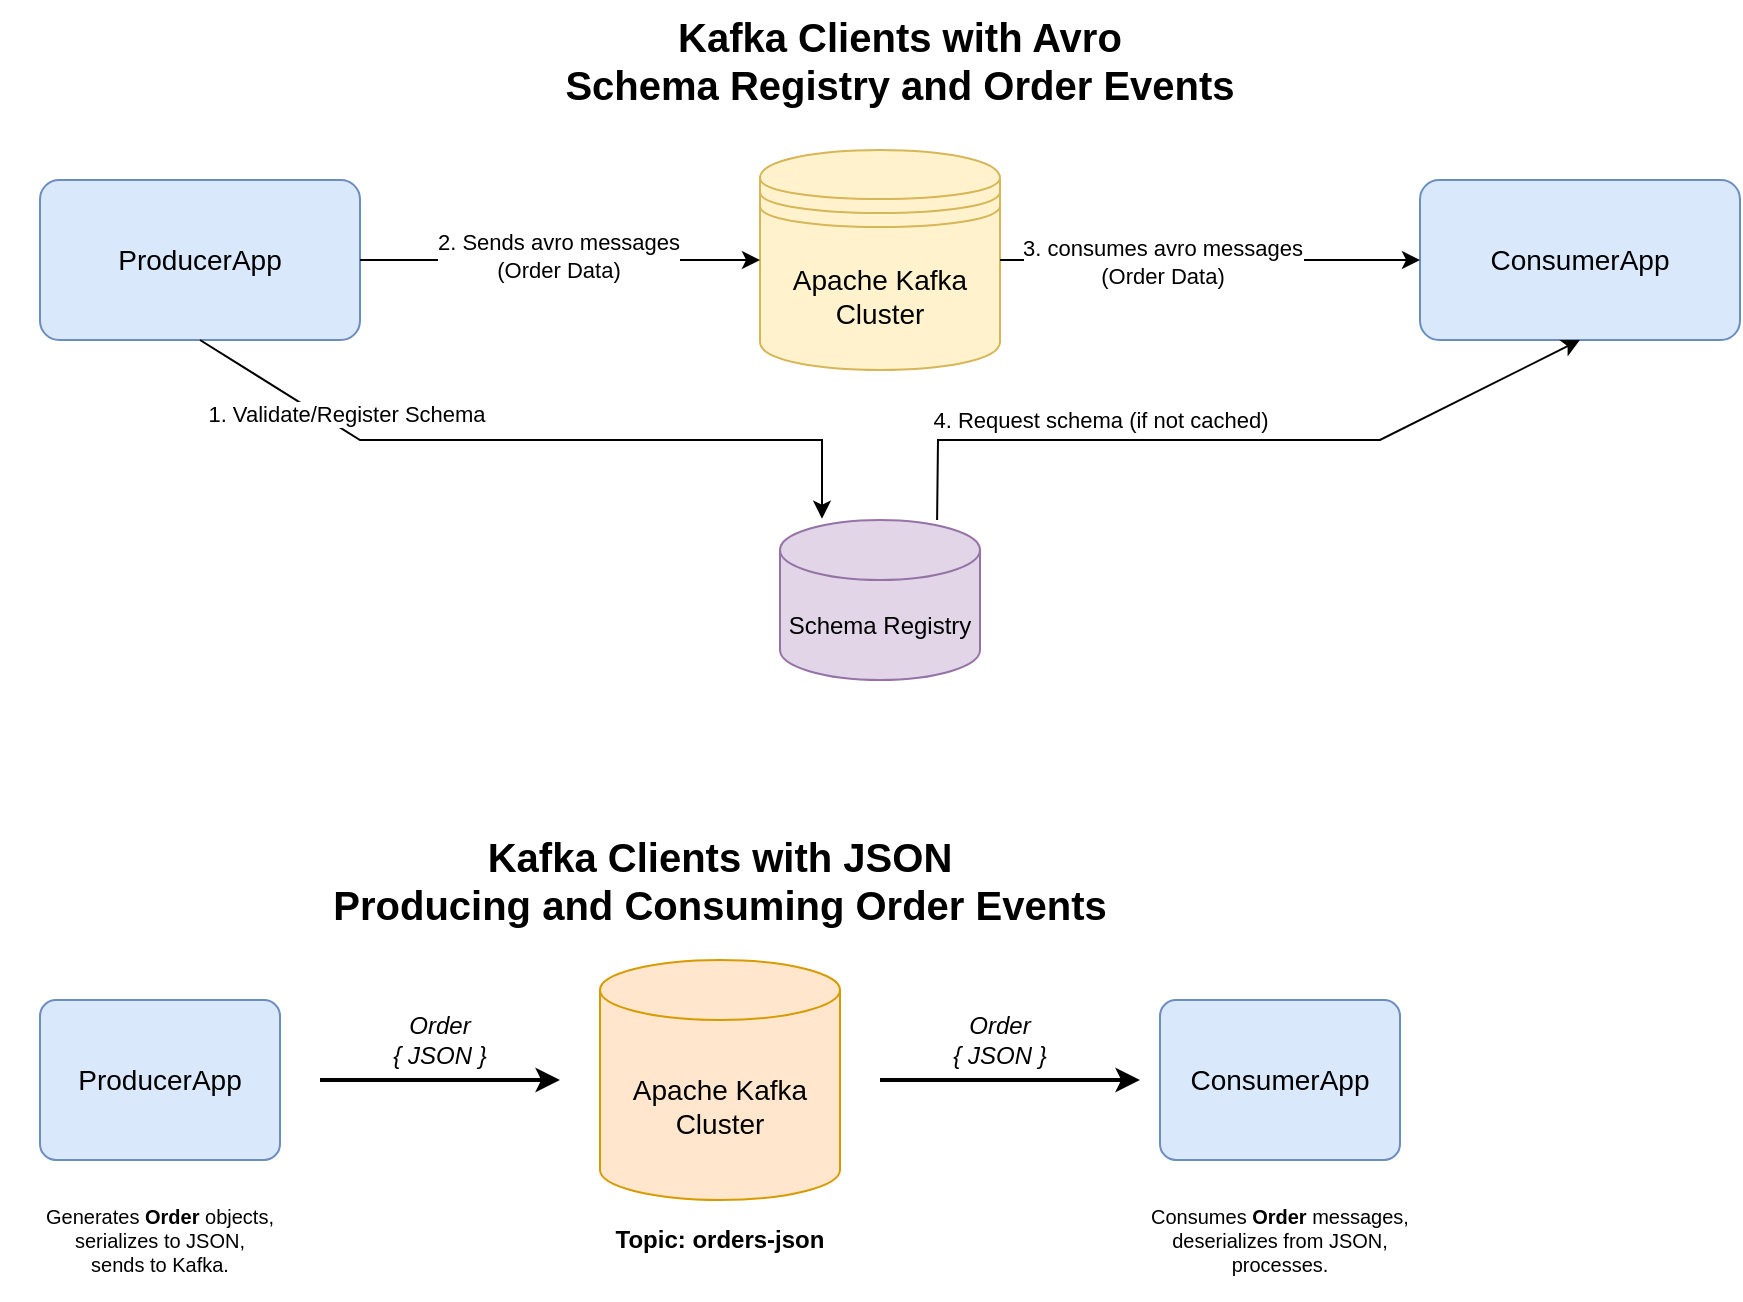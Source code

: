 <mxfile>
    <diagram id="kaDSRoGmf5ZaQqYn9ZpJ" name="Page-1">
        <mxGraphModel dx="1074" dy="899" grid="0" gridSize="10" guides="1" tooltips="1" connect="1" arrows="1" fold="1" page="1" pageScale="1" pageWidth="3300" pageHeight="4681" math="0" shadow="0">
            <root>
                <mxCell id="0"/>
                <mxCell id="1" parent="0"/>
                <mxCell id="PObQ90E0Y6O0iQnI_uE_-1" value="&lt;span style=&quot;color: rgb(0, 0, 0); font-size: 14px;&quot;&gt;ProducerApp&lt;/span&gt;" style="rounded=1;whiteSpace=wrap;html=1;fillColor=#dae8fc;strokeColor=#6c8ebf;arcSize=12;" parent="1" vertex="1">
                    <mxGeometry x="100" y="180" width="160" height="80" as="geometry"/>
                </mxCell>
                <mxCell id="PObQ90E0Y6O0iQnI_uE_-2" value="&lt;span style=&quot;color: rgb(0, 0, 0); font-size: 14px;&quot;&gt;ConsumerApp&lt;/span&gt;" style="rounded=1;whiteSpace=wrap;html=1;fillColor=#dae8fc;strokeColor=#6c8ebf;arcSize=12;" parent="1" vertex="1">
                    <mxGeometry x="790" y="180" width="160" height="80" as="geometry"/>
                </mxCell>
                <mxCell id="PObQ90E0Y6O0iQnI_uE_-4" value="&lt;span style=&quot;color: rgb(0, 0, 0); font-size: 14px;&quot;&gt;Apache Kafka Cluster&lt;/span&gt;" style="shape=datastore;whiteSpace=wrap;html=1;fillColor=#fff2cc;strokeColor=#d6b656;" parent="1" vertex="1">
                    <mxGeometry x="460" y="165" width="120" height="110" as="geometry"/>
                </mxCell>
                <mxCell id="PObQ90E0Y6O0iQnI_uE_-5" value="" style="endArrow=classic;html=1;rounded=0;entryX=0;entryY=0.5;entryDx=0;entryDy=0;exitX=1;exitY=0.5;exitDx=0;exitDy=0;" parent="1" source="PObQ90E0Y6O0iQnI_uE_-1" target="PObQ90E0Y6O0iQnI_uE_-4" edge="1">
                    <mxGeometry width="50" height="50" relative="1" as="geometry">
                        <mxPoint x="350" y="250" as="sourcePoint"/>
                        <mxPoint x="470" y="210" as="targetPoint"/>
                    </mxGeometry>
                </mxCell>
                <mxCell id="PObQ90E0Y6O0iQnI_uE_-6" value="2. Sends avro messages&lt;br&gt;(Order Data)" style="edgeLabel;html=1;align=center;verticalAlign=middle;resizable=0;points=[];" parent="PObQ90E0Y6O0iQnI_uE_-5" vertex="1" connectable="0">
                    <mxGeometry x="-0.016" y="2" relative="1" as="geometry">
                        <mxPoint as="offset"/>
                    </mxGeometry>
                </mxCell>
                <mxCell id="PObQ90E0Y6O0iQnI_uE_-7" value="" style="endArrow=classic;html=1;rounded=0;entryX=0;entryY=0.5;entryDx=0;entryDy=0;exitX=1;exitY=0.5;exitDx=0;exitDy=0;" parent="1" source="PObQ90E0Y6O0iQnI_uE_-4" target="PObQ90E0Y6O0iQnI_uE_-2" edge="1">
                    <mxGeometry width="50" height="50" relative="1" as="geometry">
                        <mxPoint x="590" y="250" as="sourcePoint"/>
                        <mxPoint x="700" y="210" as="targetPoint"/>
                    </mxGeometry>
                </mxCell>
                <mxCell id="PObQ90E0Y6O0iQnI_uE_-8" value="3. consumes avro messages&lt;br&gt;(Order Data)" style="edgeLabel;html=1;align=center;verticalAlign=middle;resizable=0;points=[];" parent="PObQ90E0Y6O0iQnI_uE_-7" vertex="1" connectable="0">
                    <mxGeometry x="-0.234" y="-1" relative="1" as="geometry">
                        <mxPoint as="offset"/>
                    </mxGeometry>
                </mxCell>
                <mxCell id="PObQ90E0Y6O0iQnI_uE_-9" value="Schema Registry" style="shape=cylinder3;whiteSpace=wrap;html=1;boundedLbl=1;backgroundOutline=1;size=15;fillColor=#e1d5e7;strokeColor=#9673a6;" parent="1" vertex="1">
                    <mxGeometry x="470" y="350" width="100" height="80" as="geometry"/>
                </mxCell>
                <mxCell id="PObQ90E0Y6O0iQnI_uE_-10" value="" style="endArrow=classic;html=1;rounded=0;exitX=0.5;exitY=1;exitDx=0;exitDy=0;entryX=0.21;entryY=-0.008;entryDx=0;entryDy=0;entryPerimeter=0;" parent="1" source="PObQ90E0Y6O0iQnI_uE_-1" target="PObQ90E0Y6O0iQnI_uE_-9" edge="1">
                    <mxGeometry width="50" height="50" relative="1" as="geometry">
                        <mxPoint x="270" y="260" as="sourcePoint"/>
                        <mxPoint x="480" y="10" as="targetPoint"/>
                        <Array as="points">
                            <mxPoint x="260" y="310"/>
                            <mxPoint x="491" y="310"/>
                        </Array>
                    </mxGeometry>
                </mxCell>
                <mxCell id="PObQ90E0Y6O0iQnI_uE_-11" value="1. Validate/Register Schema" style="edgeLabel;html=1;align=center;verticalAlign=middle;resizable=0;points=[];" parent="PObQ90E0Y6O0iQnI_uE_-10" vertex="1" connectable="0">
                    <mxGeometry x="-0.524" y="-1" relative="1" as="geometry">
                        <mxPoint y="-10" as="offset"/>
                    </mxGeometry>
                </mxCell>
                <mxCell id="PObQ90E0Y6O0iQnI_uE_-12" value="" style="endArrow=classic;html=1;rounded=0;exitX=0.79;exitY=-0.008;exitDx=0;entryDy=0;entryPerimeter=0;entryX=0.5;entryY=1;entryDx=0;entryDy=0;" parent="1" source="PObQ90E0Y6O0iQnI_uE_-9" target="PObQ90E0Y6O0iQnI_uE_-2" edge="1">
                    <mxGeometry width="50" height="50" relative="1" as="geometry">
                        <mxPoint x="630" y="360" as="sourcePoint"/>
                        <mxPoint x="780" y="260" as="targetPoint"/>
                        <Array as="points">
                            <mxPoint x="549" y="310"/>
                            <mxPoint x="770" y="310"/>
                        </Array>
                    </mxGeometry>
                </mxCell>
                <mxCell id="PObQ90E0Y6O0iQnI_uE_-13" value="4. Request schema (if not cached)" style="edgeLabel;html=1;align=center;verticalAlign=middle;resizable=0;points=[];" parent="PObQ90E0Y6O0iQnI_uE_-12" vertex="1" connectable="0">
                    <mxGeometry x="-0.352" y="1" relative="1" as="geometry">
                        <mxPoint y="-9" as="offset"/>
                    </mxGeometry>
                </mxCell>
                <mxCell id="2" value="Kafka Clients with JSON&lt;div&gt;Producing and Consuming Order Events&lt;/div&gt;" style="text;html=1;strokeColor=none;fillColor=none;align=center;verticalAlign=middle;whiteSpace=wrap;rounded=0;fontSize=20;fontStyle=1;" parent="1" vertex="1">
                    <mxGeometry x="100" y="500" width="680" height="60" as="geometry"/>
                </mxCell>
                <mxCell id="3" value="ProducerApp" style="rounded=1;whiteSpace=wrap;html=1;fillColor=#dae8fc;strokeColor=#6c8ebf;arcSize=10;fontSize=14;" parent="1" vertex="1">
                    <mxGeometry x="100" y="590" width="120" height="80" as="geometry"/>
                </mxCell>
                <mxCell id="4" value="Apache Kafka Cluster" style="shape=cylinder3;whiteSpace=wrap;html=1;boundedLbl=1;backgroundOutline=1;size=15;fillColor=#ffe6cc;strokeColor=#d79b00;fontSize=14;" parent="1" vertex="1">
                    <mxGeometry x="380" y="570" width="120" height="120" as="geometry"/>
                </mxCell>
                <mxCell id="5" value="ConsumerApp" style="rounded=1;whiteSpace=wrap;html=1;fillColor=#dae8fc;strokeColor=#6c8ebf;arcSize=10;fontSize=14;" parent="1" vertex="1">
                    <mxGeometry x="660" y="590" width="120" height="80" as="geometry"/>
                </mxCell>
                <mxCell id="6" value="" style="endArrow=classic;html=1;rounded=0;strokeWidth=2;strokeColor=#000000;" parent="1" edge="1">
                    <mxGeometry width="50" height="50" relative="1" as="geometry">
                        <mxPoint x="240" y="630" as="sourcePoint"/>
                        <mxPoint x="360" y="630" as="targetPoint"/>
                    </mxGeometry>
                </mxCell>
                <mxCell id="7" value="" style="endArrow=classic;html=1;rounded=0;strokeWidth=2;strokeColor=#000000;" parent="1" edge="1">
                    <mxGeometry width="50" height="50" relative="1" as="geometry">
                        <mxPoint x="520" y="630" as="sourcePoint"/>
                        <mxPoint x="650" y="630" as="targetPoint"/>
                    </mxGeometry>
                </mxCell>
                <mxCell id="8" value="Order&lt;br&gt;{ JSON }" style="text;html=1;strokeColor=none;fillColor=none;align=center;verticalAlign=middle;whiteSpace=wrap;rounded=0;fontSize=12;fontStyle=2;labelBackgroundColor=#ffffff;labelBorderColor=none;" parent="1" vertex="1">
                    <mxGeometry x="260" y="590" width="80" height="40" as="geometry"/>
                </mxCell>
                <mxCell id="9" value="Order&lt;br&gt;{ JSON }" style="text;html=1;strokeColor=none;fillColor=none;align=center;verticalAlign=middle;whiteSpace=wrap;rounded=0;fontSize=12;fontStyle=2;labelBackgroundColor=#ffffff;labelBorderColor=none;" parent="1" vertex="1">
                    <mxGeometry x="540" y="590" width="80" height="40" as="geometry"/>
                </mxCell>
                <mxCell id="10" value="Topic: orders-json" style="text;html=1;strokeColor=none;fillColor=none;align=center;verticalAlign=middle;whiteSpace=wrap;rounded=0;fontSize=12;fontStyle=1;" parent="1" vertex="1">
                    <mxGeometry x="380" y="695" width="120" height="30" as="geometry"/>
                </mxCell>
                <mxCell id="11" value="Generates &lt;b&gt;Order&lt;/b&gt; objects,&lt;br&gt;serializes to JSON,&lt;br&gt;sends to Kafka." style="text;html=1;strokeColor=none;fillColor=none;align=center;verticalAlign=middle;whiteSpace=wrap;rounded=0;fontSize=10;" parent="1" vertex="1">
                    <mxGeometry x="80" y="680" width="160" height="60" as="geometry"/>
                </mxCell>
                <mxCell id="12" value="Consumes &lt;b&gt;Order&lt;/b&gt; messages,&lt;br&gt;deserializes from JSON,&lt;br&gt;processes." style="text;html=1;strokeColor=none;fillColor=none;align=center;verticalAlign=middle;whiteSpace=wrap;rounded=0;fontSize=10;" parent="1" vertex="1">
                    <mxGeometry x="640" y="680" width="160" height="60" as="geometry"/>
                </mxCell>
                <mxCell id="13" value="Kafka Clients with Avro&lt;div&gt;Schema Registry and Order Events&lt;/div&gt;" style="text;html=1;strokeColor=none;fillColor=none;align=center;verticalAlign=middle;whiteSpace=wrap;rounded=0;fontSize=20;fontStyle=1;" parent="1" vertex="1">
                    <mxGeometry x="190" y="90" width="680" height="60" as="geometry"/>
                </mxCell>
            </root>
        </mxGraphModel>
    </diagram>
</mxfile>